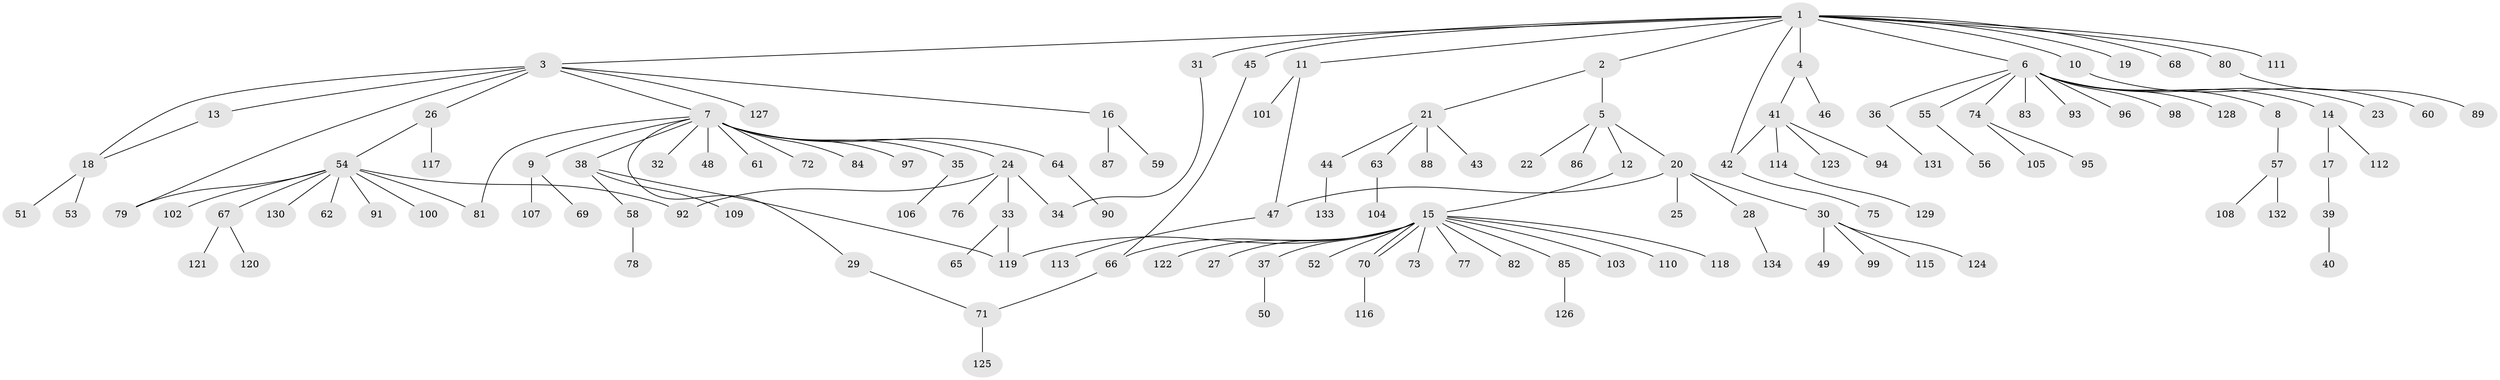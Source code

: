 // coarse degree distribution, {13: 0.00980392156862745, 3: 0.058823529411764705, 7: 0.00980392156862745, 8: 0.00980392156862745, 11: 0.00980392156862745, 16: 0.00980392156862745, 1: 0.6568627450980392, 4: 0.049019607843137254, 2: 0.1568627450980392, 15: 0.00980392156862745, 5: 0.00980392156862745, 10: 0.00980392156862745}
// Generated by graph-tools (version 1.1) at 2025/23/03/03/25 07:23:53]
// undirected, 134 vertices, 145 edges
graph export_dot {
graph [start="1"]
  node [color=gray90,style=filled];
  1;
  2;
  3;
  4;
  5;
  6;
  7;
  8;
  9;
  10;
  11;
  12;
  13;
  14;
  15;
  16;
  17;
  18;
  19;
  20;
  21;
  22;
  23;
  24;
  25;
  26;
  27;
  28;
  29;
  30;
  31;
  32;
  33;
  34;
  35;
  36;
  37;
  38;
  39;
  40;
  41;
  42;
  43;
  44;
  45;
  46;
  47;
  48;
  49;
  50;
  51;
  52;
  53;
  54;
  55;
  56;
  57;
  58;
  59;
  60;
  61;
  62;
  63;
  64;
  65;
  66;
  67;
  68;
  69;
  70;
  71;
  72;
  73;
  74;
  75;
  76;
  77;
  78;
  79;
  80;
  81;
  82;
  83;
  84;
  85;
  86;
  87;
  88;
  89;
  90;
  91;
  92;
  93;
  94;
  95;
  96;
  97;
  98;
  99;
  100;
  101;
  102;
  103;
  104;
  105;
  106;
  107;
  108;
  109;
  110;
  111;
  112;
  113;
  114;
  115;
  116;
  117;
  118;
  119;
  120;
  121;
  122;
  123;
  124;
  125;
  126;
  127;
  128;
  129;
  130;
  131;
  132;
  133;
  134;
  1 -- 2;
  1 -- 3;
  1 -- 4;
  1 -- 6;
  1 -- 10;
  1 -- 11;
  1 -- 19;
  1 -- 31;
  1 -- 42;
  1 -- 45;
  1 -- 68;
  1 -- 80;
  1 -- 111;
  2 -- 5;
  2 -- 21;
  3 -- 7;
  3 -- 13;
  3 -- 16;
  3 -- 18;
  3 -- 26;
  3 -- 79;
  3 -- 127;
  4 -- 41;
  4 -- 46;
  5 -- 12;
  5 -- 20;
  5 -- 22;
  5 -- 86;
  6 -- 8;
  6 -- 14;
  6 -- 23;
  6 -- 36;
  6 -- 55;
  6 -- 74;
  6 -- 83;
  6 -- 93;
  6 -- 96;
  6 -- 98;
  6 -- 128;
  7 -- 9;
  7 -- 24;
  7 -- 29;
  7 -- 32;
  7 -- 35;
  7 -- 38;
  7 -- 48;
  7 -- 61;
  7 -- 64;
  7 -- 72;
  7 -- 81;
  7 -- 84;
  7 -- 97;
  8 -- 57;
  9 -- 69;
  9 -- 107;
  10 -- 60;
  11 -- 47;
  11 -- 101;
  12 -- 15;
  13 -- 18;
  14 -- 17;
  14 -- 112;
  15 -- 27;
  15 -- 37;
  15 -- 52;
  15 -- 66;
  15 -- 70;
  15 -- 70;
  15 -- 73;
  15 -- 77;
  15 -- 82;
  15 -- 85;
  15 -- 103;
  15 -- 110;
  15 -- 118;
  15 -- 119;
  15 -- 122;
  16 -- 59;
  16 -- 87;
  17 -- 39;
  18 -- 51;
  18 -- 53;
  20 -- 25;
  20 -- 28;
  20 -- 30;
  20 -- 47;
  21 -- 43;
  21 -- 44;
  21 -- 63;
  21 -- 88;
  24 -- 33;
  24 -- 34;
  24 -- 76;
  24 -- 92;
  26 -- 54;
  26 -- 117;
  28 -- 134;
  29 -- 71;
  30 -- 49;
  30 -- 99;
  30 -- 115;
  30 -- 124;
  31 -- 34;
  33 -- 65;
  33 -- 119;
  35 -- 106;
  36 -- 131;
  37 -- 50;
  38 -- 58;
  38 -- 109;
  38 -- 119;
  39 -- 40;
  41 -- 42;
  41 -- 94;
  41 -- 114;
  41 -- 123;
  42 -- 75;
  44 -- 133;
  45 -- 66;
  47 -- 113;
  54 -- 62;
  54 -- 67;
  54 -- 79;
  54 -- 81;
  54 -- 91;
  54 -- 92;
  54 -- 100;
  54 -- 102;
  54 -- 130;
  55 -- 56;
  57 -- 108;
  57 -- 132;
  58 -- 78;
  63 -- 104;
  64 -- 90;
  66 -- 71;
  67 -- 120;
  67 -- 121;
  70 -- 116;
  71 -- 125;
  74 -- 95;
  74 -- 105;
  80 -- 89;
  85 -- 126;
  114 -- 129;
}
